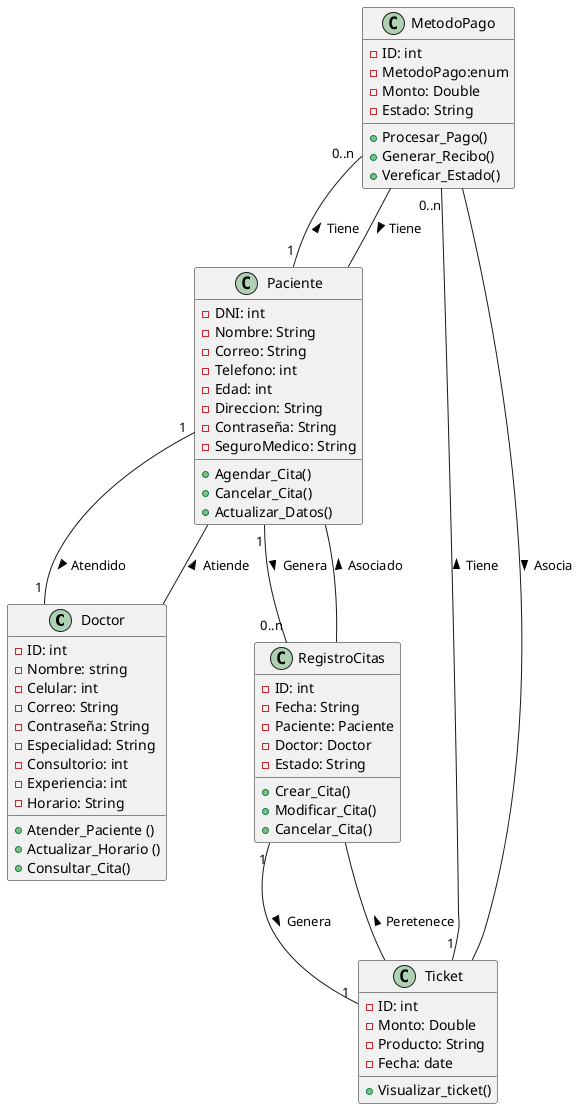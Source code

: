 @startuml
@startuml
class Doctor{
- ID: int
- Nombre: string
- Celular: int
- Correo: String
- Contraseña: String
- Especialidad: String
- Consultorio: int
- Experiencia: int
- Horario: String
+ Atender_Paciente ()
+ Actualizar_Horario ()
+ Consultar_Cita()
}

class Paciente{
- DNI: int
- Nombre: String
- Correo: String
- Telefono: int
- Edad: int
- Direccion: String
- Contraseña: String 
- SeguroMedico: String
+ Agendar_Cita()
+ Cancelar_Cita()
+ Actualizar_Datos()
}

class RegistroCitas{
- ID: int
- Fecha: String
- Paciente: Paciente
- Doctor: Doctor
- Estado: String
+ Crear_Cita()
+ Modificar_Cita()
+ Cancelar_Cita()
}

class MetodoPago{
- ID: int
- MetodoPago:enum
- Monto: Double
- Estado: String
+ Procesar_Pago()
+ Generar_Recibo()
+ Vereficar_Estado()
}

class Ticket{
- ID: int
- Monto: Double
- Producto: String
- Fecha: date
+ Visualizar_ticket()
}

Paciente "1" -- "0..n" RegistroCitas: Genera >
Paciente -- RegistroCitas: Asociado <

Paciente "1" -- "1" Doctor: Atendido >
Paciente  -- Doctor: Atiende <

RegistroCitas "1" -- "1" Ticket: Genera >
RegistroCitas -- Ticket: Peretenece <

MetodoPago "0..n" -- "1" Ticket: Tiene <
MetodoPago -- Ticket: Asocia >

MetodoPago "0..n"-- "1" Paciente: Tiene <
MetodoPago -- Paciente: Tiene >



@enduml
